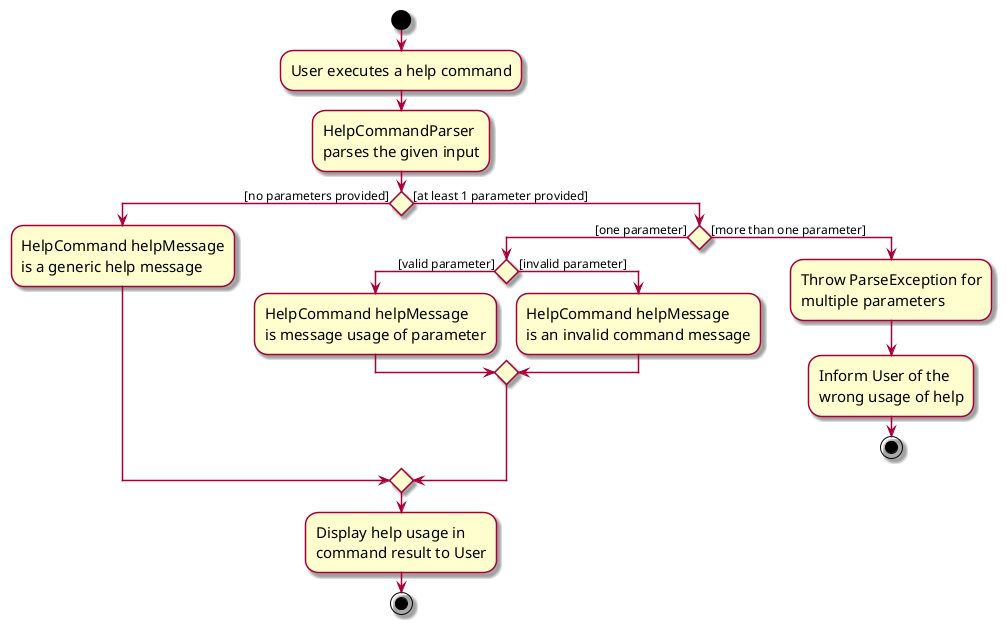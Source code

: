 @startuml
skin rose
skinparam ActivityFontSize 15
skinparam ArrowFontSize 12
start
:User executes a help command;
:HelpCommandParser
parses the given input;

'Since the beta syntax does not support placing the condition outside the
'diamond we place it as the true branch instead.

if () then ([no parameters provided])
    :HelpCommand helpMessage
    is a generic help message;
else ([at least 1 parameter provided])
    if () then ([one parameter])
        if () then ([valid parameter])
            :HelpCommand helpMessage
            is message usage of parameter;
        else ([invalid parameter])
            :HelpCommand helpMessage
            is an invalid command message;
        endif
    else ([more than one parameter])
        :Throw ParseException for
        multiple parameters;
        :Inform User of the
        wrong usage of help;
        stop
    endif
endif

:Display help usage in
command result to User;

stop
@enduml
